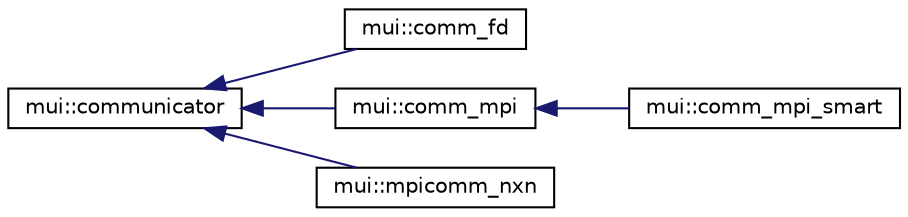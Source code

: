 digraph "Graphical Class Hierarchy"
{
 // LATEX_PDF_SIZE
  edge [fontname="Helvetica",fontsize="10",labelfontname="Helvetica",labelfontsize="10"];
  node [fontname="Helvetica",fontsize="10",shape=record];
  rankdir="LR";
  Node0 [label="mui::communicator",height=0.2,width=0.4,color="black", fillcolor="white", style="filled",URL="$classmui_1_1communicator.html",tooltip=" "];
  Node0 -> Node1 [dir="back",color="midnightblue",fontsize="10",style="solid",fontname="Helvetica"];
  Node1 [label="mui::comm_fd",height=0.2,width=0.4,color="black", fillcolor="white", style="filled",URL="$classmui_1_1comm__fd.html",tooltip=" "];
  Node0 -> Node2 [dir="back",color="midnightblue",fontsize="10",style="solid",fontname="Helvetica"];
  Node2 [label="mui::comm_mpi",height=0.2,width=0.4,color="black", fillcolor="white", style="filled",URL="$classmui_1_1comm__mpi.html",tooltip=" "];
  Node2 -> Node3 [dir="back",color="midnightblue",fontsize="10",style="solid",fontname="Helvetica"];
  Node3 [label="mui::comm_mpi_smart",height=0.2,width=0.4,color="black", fillcolor="white", style="filled",URL="$classmui_1_1comm__mpi__smart.html",tooltip=" "];
  Node0 -> Node4 [dir="back",color="midnightblue",fontsize="10",style="solid",fontname="Helvetica"];
  Node4 [label="mui::mpicomm_nxn",height=0.2,width=0.4,color="black", fillcolor="white", style="filled",URL="$classmui_1_1mpicomm__nxn.html",tooltip=" "];
}
